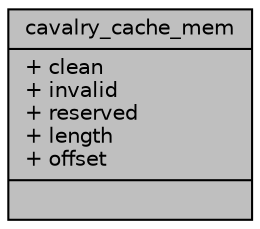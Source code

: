 digraph "cavalry_cache_mem"
{
 // INTERACTIVE_SVG=YES
 // LATEX_PDF_SIZE
  bgcolor="transparent";
  edge [fontname="Helvetica",fontsize="10",labelfontname="Helvetica",labelfontsize="10"];
  node [fontname="Helvetica",fontsize="10",shape=record];
  Node1 [label="{cavalry_cache_mem\n|+ clean\l+ invalid\l+ reserved\l+ length\l+ offset\l|}",height=0.2,width=0.4,color="black", fillcolor="grey75", style="filled", fontcolor="black",tooltip=" "];
}
